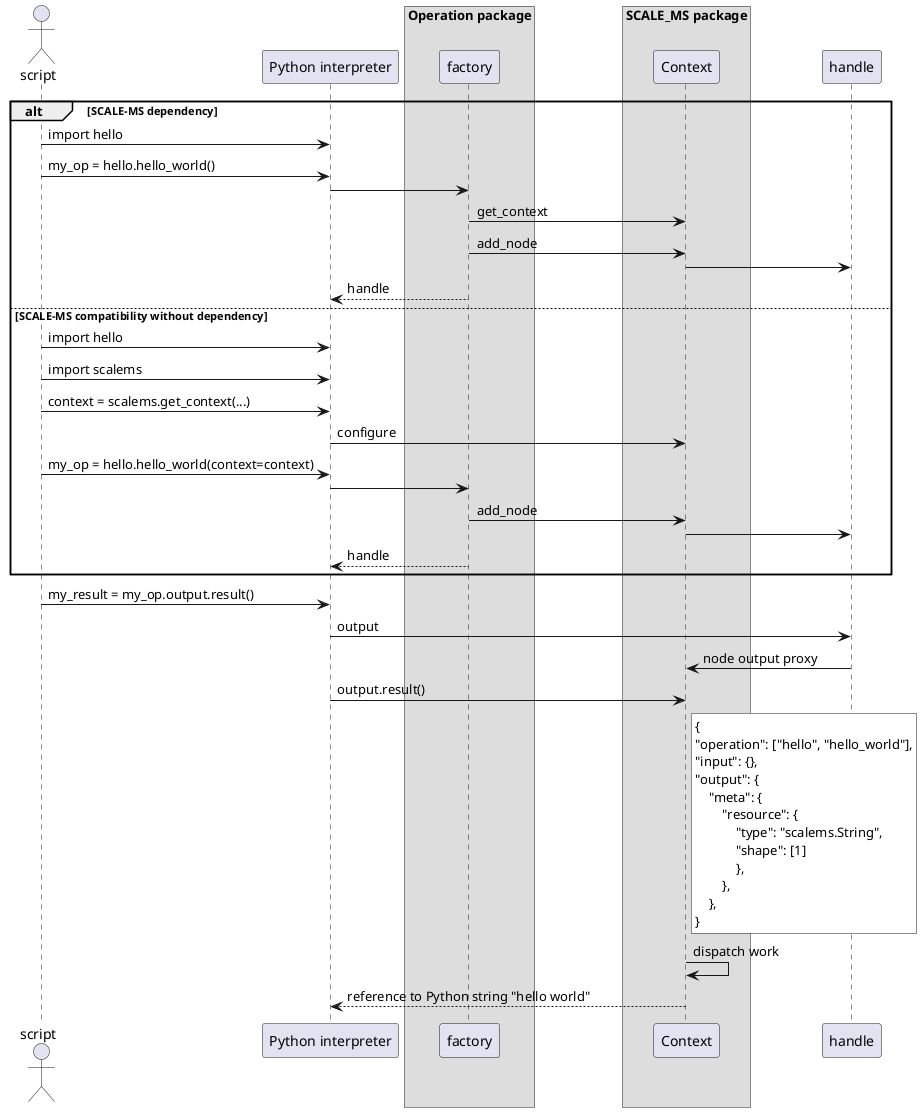 @startuml
actor script
participant "Python interpreter" as py

box "Operation package"
participant "factory" as factory
end box

box "SCALE_MS package"
participant Context as scalems
end box


alt SCALE-MS dependency

script -> py: import hello
script -> py: my_op = hello.hello_world()
py -> factory
factory -> scalems: get_context
factory -> scalems: add_node
scalems -> handle
factory --> py: handle

else SCALE-MS compatibility without dependency

script -> py: import hello
script -> py: import scalems
script -> py: context = scalems.get_context(...)
py -> scalems: configure
script -> py: my_op = hello.hello_world(context=context)
py -> factory
factory -> scalems: add_node
scalems -> handle
factory --> py: handle
end

script -> py: my_result = my_op.output.result()
py -> handle: output
handle -> scalems: node output proxy
py -> scalems: output.result()

    rnote right of scalems #FFFFFF
    {
    "operation": ["hello", "hello_world"],
    "input": {},
    "output": {
        "meta": {
            "resource": {
                "type": "scalems.String",
                "shape": [1]
                },
            },
        },
    }
    endrnote
scalems -> scalems: dispatch work
scalems --> py: reference to Python string "hello world"
@enduml